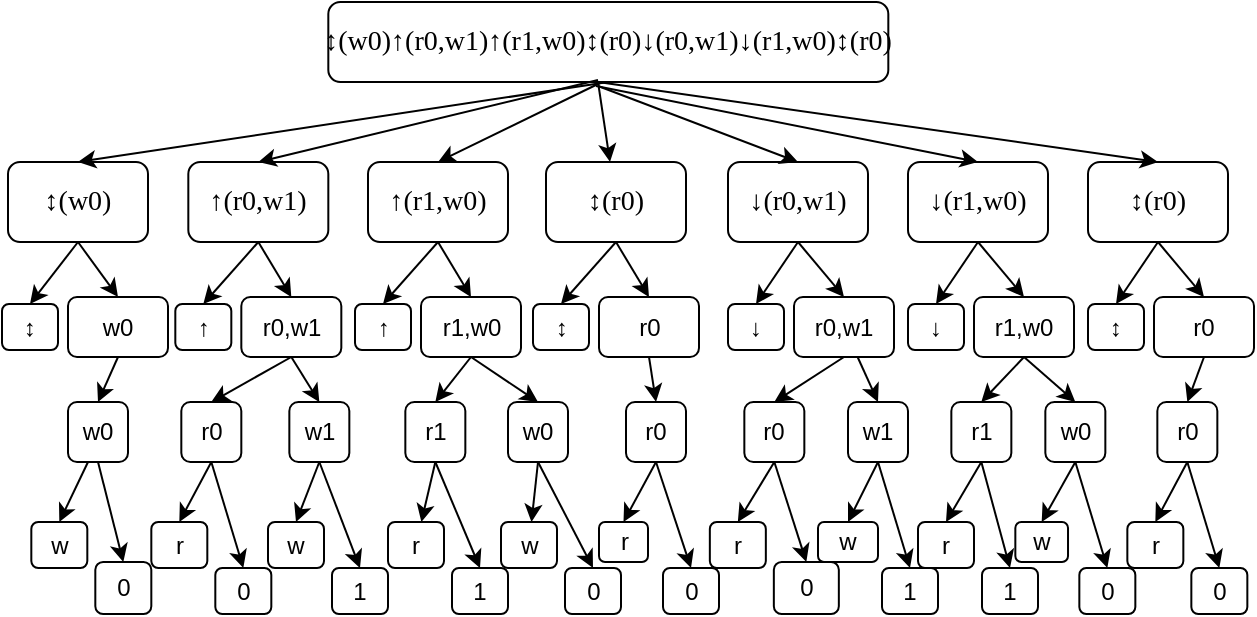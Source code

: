 <mxfile version="20.8.20" type="github">
  <diagram id="oGFlpdTqN46abrTQSJ-Q" name="第 1 页">
    <mxGraphModel dx="1434" dy="796" grid="1" gridSize="10" guides="1" tooltips="1" connect="1" arrows="1" fold="1" page="0" pageScale="1" pageWidth="827" pageHeight="1169" math="0" shadow="0">
      <root>
        <mxCell id="0" />
        <mxCell id="1" parent="0" />
        <mxCell id="kUgraecNUWA_pfVt_VVu-1" value="&lt;p class=&quot;MsoNormal&quot;&gt;&lt;span style=&quot;mso-spacerun:&#39;yes&#39;;font-family:&#39;Times New Roman&#39;;font-size:10.5pt;&lt;br/&gt;mso-font-kerning:1.0pt;&quot;&gt;↕(w0)↑(r0,w1)↑(r1,w0)↕(r0)↓(r0,w1)↓(r1,w0)↕(r0)&lt;/span&gt;&lt;/p&gt;" style="rounded=1;whiteSpace=wrap;html=1;" parent="1" vertex="1">
          <mxGeometry x="270.16" y="160" width="280" height="40" as="geometry" />
        </mxCell>
        <mxCell id="kUgraecNUWA_pfVt_VVu-3" value="&lt;p class=&quot;MsoNormal&quot;&gt;&lt;span style=&quot;mso-spacerun:&#39;yes&#39;;font-family:&#39;Times New Roman&#39;;font-size:10.5pt;&lt;br/&gt;mso-font-kerning:1.0pt;&quot;&gt;↕(w0)&lt;/span&gt;&lt;/p&gt;" style="rounded=1;whiteSpace=wrap;html=1;" parent="1" vertex="1">
          <mxGeometry x="110" y="240" width="70" height="40" as="geometry" />
        </mxCell>
        <mxCell id="kUgraecNUWA_pfVt_VVu-4" value="&lt;p class=&quot;MsoNormal&quot;&gt;&lt;span style=&quot;mso-spacerun:&#39;yes&#39;;font-family:&#39;Times New Roman&#39;;font-size:10.5pt;&#xa;mso-font-kerning:1.0pt;&quot;&gt;&lt;font face=&quot;Times New Roman&quot;&gt;↑(r0,w1)&lt;/font&gt;&lt;/span&gt;&lt;/p&gt;" style="rounded=1;whiteSpace=wrap;html=1;" parent="1" vertex="1">
          <mxGeometry x="200.16" y="240" width="70" height="40" as="geometry" />
        </mxCell>
        <mxCell id="kUgraecNUWA_pfVt_VVu-5" value="&lt;p class=&quot;MsoNormal&quot;&gt;&lt;span style=&quot;mso-spacerun:&#39;yes&#39;;font-family:&#39;Times New Roman&#39;;font-size:10.5pt;&lt;br/&gt;mso-font-kerning:1.0pt;&quot;&gt;↑(r1,w0)&lt;/span&gt;&lt;/p&gt;" style="rounded=1;whiteSpace=wrap;html=1;" parent="1" vertex="1">
          <mxGeometry x="290" y="240" width="70" height="40" as="geometry" />
        </mxCell>
        <mxCell id="kUgraecNUWA_pfVt_VVu-6" value="&lt;p class=&quot;MsoNormal&quot;&gt;&lt;span style=&quot;mso-spacerun:&#39;yes&#39;;font-family:&#39;Times New Roman&#39;;font-size:10.5pt;&lt;br/&gt;mso-font-kerning:1.0pt;&quot;&gt;↕(r0)&lt;/span&gt;&lt;/p&gt;" style="rounded=1;whiteSpace=wrap;html=1;" parent="1" vertex="1">
          <mxGeometry x="379" y="240" width="70" height="40" as="geometry" />
        </mxCell>
        <mxCell id="kUgraecNUWA_pfVt_VVu-7" value="&lt;p class=&quot;MsoNormal&quot;&gt;&lt;span style=&quot;mso-spacerun:&#39;yes&#39;;font-family:&#39;Times New Roman&#39;;font-size:10.5pt;&lt;br/&gt;mso-font-kerning:1.0pt;&quot;&gt;↓(r0,w1)&lt;/span&gt;&lt;/p&gt;" style="rounded=1;whiteSpace=wrap;html=1;" parent="1" vertex="1">
          <mxGeometry x="470" y="240" width="70" height="40" as="geometry" />
        </mxCell>
        <mxCell id="kUgraecNUWA_pfVt_VVu-8" value="&lt;p class=&quot;MsoNormal&quot;&gt;&lt;span style=&quot;mso-spacerun:&#39;yes&#39;;font-family:&#39;Times New Roman&#39;;font-size:10.5pt;&lt;br/&gt;mso-font-kerning:1.0pt;&quot;&gt;↓(r1,w0)&lt;/span&gt;&lt;/p&gt;" style="rounded=1;whiteSpace=wrap;html=1;" parent="1" vertex="1">
          <mxGeometry x="560" y="240" width="70" height="40" as="geometry" />
        </mxCell>
        <mxCell id="kUgraecNUWA_pfVt_VVu-9" value="&lt;p class=&quot;MsoNormal&quot;&gt;&lt;span style=&quot;mso-spacerun:&#39;yes&#39;;font-family:&#39;Times New Roman&#39;;font-size:10.5pt;&lt;br/&gt;mso-font-kerning:1.0pt;&quot;&gt;↕(r0)&lt;/span&gt;&lt;/p&gt;" style="rounded=1;whiteSpace=wrap;html=1;" parent="1" vertex="1">
          <mxGeometry x="650" y="240" width="70" height="40" as="geometry" />
        </mxCell>
        <mxCell id="pRD_6JttEL12qKxeUE_r-2" value="" style="endArrow=classic;html=1;rounded=0;exitX=0.5;exitY=1;exitDx=0;exitDy=0;entryX=0.5;entryY=0;entryDx=0;entryDy=0;" edge="1" parent="1" source="kUgraecNUWA_pfVt_VVu-1" target="kUgraecNUWA_pfVt_VVu-3">
          <mxGeometry width="50" height="50" relative="1" as="geometry">
            <mxPoint x="-9" y="453" as="sourcePoint" />
            <mxPoint x="41" y="403" as="targetPoint" />
          </mxGeometry>
        </mxCell>
        <mxCell id="pRD_6JttEL12qKxeUE_r-3" value="" style="endArrow=classic;html=1;rounded=0;entryX=0.5;entryY=0;entryDx=0;entryDy=0;" edge="1" parent="1" target="kUgraecNUWA_pfVt_VVu-4">
          <mxGeometry width="50" height="50" relative="1" as="geometry">
            <mxPoint x="405" y="199" as="sourcePoint" />
            <mxPoint x="123" y="427" as="targetPoint" />
          </mxGeometry>
        </mxCell>
        <mxCell id="pRD_6JttEL12qKxeUE_r-4" value="" style="endArrow=classic;html=1;rounded=0;entryX=0.5;entryY=0;entryDx=0;entryDy=0;" edge="1" parent="1" target="kUgraecNUWA_pfVt_VVu-5">
          <mxGeometry width="50" height="50" relative="1" as="geometry">
            <mxPoint x="407" y="200" as="sourcePoint" />
            <mxPoint x="358" y="425" as="targetPoint" />
          </mxGeometry>
        </mxCell>
        <mxCell id="pRD_6JttEL12qKxeUE_r-5" value="" style="endArrow=classic;html=1;rounded=0;" edge="1" parent="1" target="kUgraecNUWA_pfVt_VVu-6">
          <mxGeometry width="50" height="50" relative="1" as="geometry">
            <mxPoint x="405" y="200" as="sourcePoint" />
            <mxPoint x="92" y="451" as="targetPoint" />
          </mxGeometry>
        </mxCell>
        <mxCell id="pRD_6JttEL12qKxeUE_r-6" value="" style="endArrow=classic;html=1;rounded=0;entryX=0.5;entryY=0;entryDx=0;entryDy=0;" edge="1" parent="1" target="kUgraecNUWA_pfVt_VVu-7">
          <mxGeometry width="50" height="50" relative="1" as="geometry">
            <mxPoint x="405" y="202" as="sourcePoint" />
            <mxPoint x="238" y="421" as="targetPoint" />
          </mxGeometry>
        </mxCell>
        <mxCell id="pRD_6JttEL12qKxeUE_r-7" value="" style="endArrow=classic;html=1;rounded=0;entryX=0.5;entryY=0;entryDx=0;entryDy=0;" edge="1" parent="1" target="kUgraecNUWA_pfVt_VVu-8">
          <mxGeometry width="50" height="50" relative="1" as="geometry">
            <mxPoint x="404" y="202" as="sourcePoint" />
            <mxPoint x="267" y="438" as="targetPoint" />
          </mxGeometry>
        </mxCell>
        <mxCell id="pRD_6JttEL12qKxeUE_r-8" value="" style="endArrow=classic;html=1;rounded=0;entryX=0.5;entryY=0;entryDx=0;entryDy=0;" edge="1" parent="1" target="kUgraecNUWA_pfVt_VVu-9">
          <mxGeometry width="50" height="50" relative="1" as="geometry">
            <mxPoint x="405" y="200" as="sourcePoint" />
            <mxPoint x="146" y="477" as="targetPoint" />
          </mxGeometry>
        </mxCell>
        <mxCell id="pRD_6JttEL12qKxeUE_r-10" value="↕" style="rounded=1;whiteSpace=wrap;html=1;" vertex="1" parent="1">
          <mxGeometry x="107" y="311" width="28" height="23" as="geometry" />
        </mxCell>
        <mxCell id="pRD_6JttEL12qKxeUE_r-11" value="w0" style="rounded=1;whiteSpace=wrap;html=1;" vertex="1" parent="1">
          <mxGeometry x="140" y="307.5" width="50" height="30" as="geometry" />
        </mxCell>
        <mxCell id="pRD_6JttEL12qKxeUE_r-12" value="↑" style="rounded=1;whiteSpace=wrap;html=1;" vertex="1" parent="1">
          <mxGeometry x="193.66" y="311" width="28" height="23" as="geometry" />
        </mxCell>
        <mxCell id="pRD_6JttEL12qKxeUE_r-13" value="r0,w1" style="rounded=1;whiteSpace=wrap;html=1;" vertex="1" parent="1">
          <mxGeometry x="226.66" y="307.5" width="50" height="30" as="geometry" />
        </mxCell>
        <mxCell id="pRD_6JttEL12qKxeUE_r-14" value="↑" style="rounded=1;whiteSpace=wrap;html=1;" vertex="1" parent="1">
          <mxGeometry x="283.5" y="311" width="28" height="23" as="geometry" />
        </mxCell>
        <mxCell id="pRD_6JttEL12qKxeUE_r-15" value="r1,w0" style="rounded=1;whiteSpace=wrap;html=1;" vertex="1" parent="1">
          <mxGeometry x="316.5" y="307.5" width="50" height="30" as="geometry" />
        </mxCell>
        <mxCell id="pRD_6JttEL12qKxeUE_r-16" value="↕" style="rounded=1;whiteSpace=wrap;html=1;" vertex="1" parent="1">
          <mxGeometry x="372.5" y="311" width="28" height="23" as="geometry" />
        </mxCell>
        <mxCell id="pRD_6JttEL12qKxeUE_r-17" value="r0" style="rounded=1;whiteSpace=wrap;html=1;" vertex="1" parent="1">
          <mxGeometry x="405.5" y="307.5" width="50" height="30" as="geometry" />
        </mxCell>
        <mxCell id="pRD_6JttEL12qKxeUE_r-18" value="↓" style="rounded=1;whiteSpace=wrap;html=1;" vertex="1" parent="1">
          <mxGeometry x="470" y="311" width="28" height="23" as="geometry" />
        </mxCell>
        <mxCell id="pRD_6JttEL12qKxeUE_r-19" value="r0,w1" style="rounded=1;whiteSpace=wrap;html=1;" vertex="1" parent="1">
          <mxGeometry x="503" y="307.5" width="50" height="30" as="geometry" />
        </mxCell>
        <mxCell id="pRD_6JttEL12qKxeUE_r-20" value="↓" style="rounded=1;whiteSpace=wrap;html=1;" vertex="1" parent="1">
          <mxGeometry x="560" y="311" width="28" height="23" as="geometry" />
        </mxCell>
        <mxCell id="pRD_6JttEL12qKxeUE_r-21" value="r1,w0" style="rounded=1;whiteSpace=wrap;html=1;" vertex="1" parent="1">
          <mxGeometry x="593" y="307.5" width="50" height="30" as="geometry" />
        </mxCell>
        <mxCell id="pRD_6JttEL12qKxeUE_r-22" value="↕" style="rounded=1;whiteSpace=wrap;html=1;" vertex="1" parent="1">
          <mxGeometry x="650" y="311" width="28" height="23" as="geometry" />
        </mxCell>
        <mxCell id="pRD_6JttEL12qKxeUE_r-23" value="r0" style="rounded=1;whiteSpace=wrap;html=1;" vertex="1" parent="1">
          <mxGeometry x="683" y="307.5" width="50" height="30" as="geometry" />
        </mxCell>
        <mxCell id="pRD_6JttEL12qKxeUE_r-24" value="w" style="rounded=1;whiteSpace=wrap;html=1;" vertex="1" parent="1">
          <mxGeometry x="121.66" y="420" width="28" height="23" as="geometry" />
        </mxCell>
        <mxCell id="pRD_6JttEL12qKxeUE_r-25" value="0" style="rounded=1;whiteSpace=wrap;html=1;" vertex="1" parent="1">
          <mxGeometry x="153.66" y="440" width="28" height="26" as="geometry" />
        </mxCell>
        <mxCell id="pRD_6JttEL12qKxeUE_r-26" value="r" style="rounded=1;whiteSpace=wrap;html=1;" vertex="1" parent="1">
          <mxGeometry x="181.66" y="420" width="28" height="23" as="geometry" />
        </mxCell>
        <mxCell id="pRD_6JttEL12qKxeUE_r-27" value="0" style="rounded=1;whiteSpace=wrap;html=1;" vertex="1" parent="1">
          <mxGeometry x="213.66" y="443" width="28" height="23" as="geometry" />
        </mxCell>
        <mxCell id="pRD_6JttEL12qKxeUE_r-28" value="r" style="rounded=1;whiteSpace=wrap;html=1;" vertex="1" parent="1">
          <mxGeometry x="300" y="420" width="28" height="23" as="geometry" />
        </mxCell>
        <mxCell id="pRD_6JttEL12qKxeUE_r-29" value="1" style="rounded=1;whiteSpace=wrap;html=1;" vertex="1" parent="1">
          <mxGeometry x="332" y="443" width="28" height="23" as="geometry" />
        </mxCell>
        <mxCell id="pRD_6JttEL12qKxeUE_r-30" value="r" style="rounded=1;whiteSpace=wrap;html=1;" vertex="1" parent="1">
          <mxGeometry x="405.5" y="420" width="24.5" height="20" as="geometry" />
        </mxCell>
        <mxCell id="pRD_6JttEL12qKxeUE_r-31" value="0" style="rounded=1;whiteSpace=wrap;html=1;" vertex="1" parent="1">
          <mxGeometry x="437.5" y="443" width="28" height="23" as="geometry" />
        </mxCell>
        <mxCell id="pRD_6JttEL12qKxeUE_r-32" value="r" style="rounded=1;whiteSpace=wrap;html=1;" vertex="1" parent="1">
          <mxGeometry x="460.92" y="420" width="28" height="23" as="geometry" />
        </mxCell>
        <mxCell id="pRD_6JttEL12qKxeUE_r-33" value="0" style="rounded=1;whiteSpace=wrap;html=1;" vertex="1" parent="1">
          <mxGeometry x="492.92" y="440" width="32.5" height="26" as="geometry" />
        </mxCell>
        <mxCell id="pRD_6JttEL12qKxeUE_r-34" value="w" style="rounded=1;whiteSpace=wrap;html=1;" vertex="1" parent="1">
          <mxGeometry x="515" y="420" width="30" height="20" as="geometry" />
        </mxCell>
        <mxCell id="pRD_6JttEL12qKxeUE_r-35" value="1" style="rounded=1;whiteSpace=wrap;html=1;" vertex="1" parent="1">
          <mxGeometry x="547" y="443" width="28" height="23" as="geometry" />
        </mxCell>
        <mxCell id="pRD_6JttEL12qKxeUE_r-37" value="w" style="rounded=1;whiteSpace=wrap;html=1;" vertex="1" parent="1">
          <mxGeometry x="240.0" y="420" width="28" height="23" as="geometry" />
        </mxCell>
        <mxCell id="pRD_6JttEL12qKxeUE_r-38" value="1" style="rounded=1;whiteSpace=wrap;html=1;" vertex="1" parent="1">
          <mxGeometry x="272" y="443" width="28" height="23" as="geometry" />
        </mxCell>
        <mxCell id="pRD_6JttEL12qKxeUE_r-39" value="w" style="rounded=1;whiteSpace=wrap;html=1;" vertex="1" parent="1">
          <mxGeometry x="356.5" y="420" width="28" height="23" as="geometry" />
        </mxCell>
        <mxCell id="pRD_6JttEL12qKxeUE_r-40" value="0" style="rounded=1;whiteSpace=wrap;html=1;" vertex="1" parent="1">
          <mxGeometry x="388.5" y="443" width="28" height="23" as="geometry" />
        </mxCell>
        <mxCell id="pRD_6JttEL12qKxeUE_r-41" value="r" style="rounded=1;whiteSpace=wrap;html=1;" vertex="1" parent="1">
          <mxGeometry x="565" y="420" width="28" height="23" as="geometry" />
        </mxCell>
        <mxCell id="pRD_6JttEL12qKxeUE_r-42" value="1" style="rounded=1;whiteSpace=wrap;html=1;" vertex="1" parent="1">
          <mxGeometry x="597" y="443" width="28" height="23" as="geometry" />
        </mxCell>
        <mxCell id="pRD_6JttEL12qKxeUE_r-43" value="w" style="rounded=1;whiteSpace=wrap;html=1;" vertex="1" parent="1">
          <mxGeometry x="613.67" y="420" width="26.34" height="20" as="geometry" />
        </mxCell>
        <mxCell id="pRD_6JttEL12qKxeUE_r-44" value="0" style="rounded=1;whiteSpace=wrap;html=1;" vertex="1" parent="1">
          <mxGeometry x="645.67" y="443" width="28" height="23" as="geometry" />
        </mxCell>
        <mxCell id="pRD_6JttEL12qKxeUE_r-45" value="r" style="rounded=1;whiteSpace=wrap;html=1;" vertex="1" parent="1">
          <mxGeometry x="669.67" y="420" width="28" height="23" as="geometry" />
        </mxCell>
        <mxCell id="pRD_6JttEL12qKxeUE_r-46" value="0" style="rounded=1;whiteSpace=wrap;html=1;" vertex="1" parent="1">
          <mxGeometry x="701.67" y="443" width="28" height="23" as="geometry" />
        </mxCell>
        <mxCell id="pRD_6JttEL12qKxeUE_r-51" value="w0" style="rounded=1;whiteSpace=wrap;html=1;" vertex="1" parent="1">
          <mxGeometry x="140" y="360" width="30" height="30" as="geometry" />
        </mxCell>
        <mxCell id="pRD_6JttEL12qKxeUE_r-52" value="r0" style="rounded=1;whiteSpace=wrap;html=1;" vertex="1" parent="1">
          <mxGeometry x="196.66" y="360" width="30" height="30" as="geometry" />
        </mxCell>
        <mxCell id="pRD_6JttEL12qKxeUE_r-53" value="w1" style="rounded=1;whiteSpace=wrap;html=1;" vertex="1" parent="1">
          <mxGeometry x="250.67" y="360" width="30" height="30" as="geometry" />
        </mxCell>
        <mxCell id="pRD_6JttEL12qKxeUE_r-54" value="r1" style="rounded=1;whiteSpace=wrap;html=1;" vertex="1" parent="1">
          <mxGeometry x="308.67" y="360" width="30" height="30" as="geometry" />
        </mxCell>
        <mxCell id="pRD_6JttEL12qKxeUE_r-55" value="w0" style="rounded=1;whiteSpace=wrap;html=1;" vertex="1" parent="1">
          <mxGeometry x="360" y="360" width="30" height="30" as="geometry" />
        </mxCell>
        <mxCell id="pRD_6JttEL12qKxeUE_r-56" value="r0" style="rounded=1;whiteSpace=wrap;html=1;" vertex="1" parent="1">
          <mxGeometry x="419" y="360" width="30" height="30" as="geometry" />
        </mxCell>
        <mxCell id="pRD_6JttEL12qKxeUE_r-57" value="r0" style="rounded=1;whiteSpace=wrap;html=1;" vertex="1" parent="1">
          <mxGeometry x="478.17" y="360" width="30" height="30" as="geometry" />
        </mxCell>
        <mxCell id="pRD_6JttEL12qKxeUE_r-58" value="w1" style="rounded=1;whiteSpace=wrap;html=1;" vertex="1" parent="1">
          <mxGeometry x="530" y="360" width="30" height="30" as="geometry" />
        </mxCell>
        <mxCell id="pRD_6JttEL12qKxeUE_r-59" value="r1" style="rounded=1;whiteSpace=wrap;html=1;" vertex="1" parent="1">
          <mxGeometry x="581.67" y="360" width="30" height="30" as="geometry" />
        </mxCell>
        <mxCell id="pRD_6JttEL12qKxeUE_r-60" value="w0" style="rounded=1;whiteSpace=wrap;html=1;" vertex="1" parent="1">
          <mxGeometry x="628.67" y="360" width="30" height="30" as="geometry" />
        </mxCell>
        <mxCell id="pRD_6JttEL12qKxeUE_r-61" value="r0" style="rounded=1;whiteSpace=wrap;html=1;" vertex="1" parent="1">
          <mxGeometry x="684.67" y="360" width="30" height="30" as="geometry" />
        </mxCell>
        <mxCell id="pRD_6JttEL12qKxeUE_r-63" value="" style="endArrow=classic;html=1;rounded=0;exitX=0.5;exitY=1;exitDx=0;exitDy=0;entryX=0.5;entryY=0;entryDx=0;entryDy=0;" edge="1" parent="1" source="pRD_6JttEL12qKxeUE_r-11" target="pRD_6JttEL12qKxeUE_r-51">
          <mxGeometry width="50" height="50" relative="1" as="geometry">
            <mxPoint x="-70" y="590" as="sourcePoint" />
            <mxPoint x="-20" y="540" as="targetPoint" />
          </mxGeometry>
        </mxCell>
        <mxCell id="pRD_6JttEL12qKxeUE_r-64" value="" style="endArrow=classic;html=1;rounded=0;exitX=0.5;exitY=1;exitDx=0;exitDy=0;entryX=0.5;entryY=0;entryDx=0;entryDy=0;" edge="1" parent="1" source="pRD_6JttEL12qKxeUE_r-13" target="pRD_6JttEL12qKxeUE_r-52">
          <mxGeometry width="50" height="50" relative="1" as="geometry">
            <mxPoint x="-30" y="620" as="sourcePoint" />
            <mxPoint x="20" y="570" as="targetPoint" />
          </mxGeometry>
        </mxCell>
        <mxCell id="pRD_6JttEL12qKxeUE_r-65" value="" style="endArrow=classic;html=1;rounded=0;exitX=0.5;exitY=1;exitDx=0;exitDy=0;entryX=0.5;entryY=0;entryDx=0;entryDy=0;" edge="1" parent="1" source="pRD_6JttEL12qKxeUE_r-13" target="pRD_6JttEL12qKxeUE_r-53">
          <mxGeometry width="50" height="50" relative="1" as="geometry">
            <mxPoint x="-130" y="590" as="sourcePoint" />
            <mxPoint x="-80" y="540" as="targetPoint" />
          </mxGeometry>
        </mxCell>
        <mxCell id="pRD_6JttEL12qKxeUE_r-66" value="" style="endArrow=classic;html=1;rounded=0;exitX=0.5;exitY=1;exitDx=0;exitDy=0;entryX=0.5;entryY=0;entryDx=0;entryDy=0;" edge="1" parent="1" source="pRD_6JttEL12qKxeUE_r-15" target="pRD_6JttEL12qKxeUE_r-54">
          <mxGeometry width="50" height="50" relative="1" as="geometry">
            <mxPoint x="240" y="640" as="sourcePoint" />
            <mxPoint x="290" y="590" as="targetPoint" />
          </mxGeometry>
        </mxCell>
        <mxCell id="pRD_6JttEL12qKxeUE_r-67" value="" style="endArrow=classic;html=1;rounded=0;exitX=0.5;exitY=1;exitDx=0;exitDy=0;entryX=0.5;entryY=0;entryDx=0;entryDy=0;" edge="1" parent="1" source="pRD_6JttEL12qKxeUE_r-15" target="pRD_6JttEL12qKxeUE_r-55">
          <mxGeometry width="50" height="50" relative="1" as="geometry">
            <mxPoint x="260" y="660" as="sourcePoint" />
            <mxPoint x="310" y="610" as="targetPoint" />
          </mxGeometry>
        </mxCell>
        <mxCell id="pRD_6JttEL12qKxeUE_r-68" value="" style="endArrow=classic;html=1;rounded=0;exitX=0.5;exitY=1;exitDx=0;exitDy=0;entryX=0.5;entryY=0;entryDx=0;entryDy=0;" edge="1" parent="1" source="pRD_6JttEL12qKxeUE_r-17" target="pRD_6JttEL12qKxeUE_r-56">
          <mxGeometry width="50" height="50" relative="1" as="geometry">
            <mxPoint x="310" y="650" as="sourcePoint" />
            <mxPoint x="360" y="600" as="targetPoint" />
          </mxGeometry>
        </mxCell>
        <mxCell id="pRD_6JttEL12qKxeUE_r-69" value="" style="endArrow=classic;html=1;rounded=0;exitX=0.5;exitY=1;exitDx=0;exitDy=0;entryX=0.5;entryY=0;entryDx=0;entryDy=0;" edge="1" parent="1" source="pRD_6JttEL12qKxeUE_r-19" target="pRD_6JttEL12qKxeUE_r-57">
          <mxGeometry width="50" height="50" relative="1" as="geometry">
            <mxPoint x="440" y="660" as="sourcePoint" />
            <mxPoint x="490" y="610" as="targetPoint" />
          </mxGeometry>
        </mxCell>
        <mxCell id="pRD_6JttEL12qKxeUE_r-70" value="" style="endArrow=classic;html=1;rounded=0;entryX=0.5;entryY=0;entryDx=0;entryDy=0;" edge="1" parent="1" source="pRD_6JttEL12qKxeUE_r-19" target="pRD_6JttEL12qKxeUE_r-58">
          <mxGeometry width="50" height="50" relative="1" as="geometry">
            <mxPoint x="390" y="660" as="sourcePoint" />
            <mxPoint x="440" y="610" as="targetPoint" />
          </mxGeometry>
        </mxCell>
        <mxCell id="pRD_6JttEL12qKxeUE_r-71" value="" style="endArrow=classic;html=1;rounded=0;exitX=0.5;exitY=1;exitDx=0;exitDy=0;entryX=0.5;entryY=0;entryDx=0;entryDy=0;" edge="1" parent="1" source="pRD_6JttEL12qKxeUE_r-21" target="pRD_6JttEL12qKxeUE_r-59">
          <mxGeometry width="50" height="50" relative="1" as="geometry">
            <mxPoint x="500" y="660" as="sourcePoint" />
            <mxPoint x="550" y="610" as="targetPoint" />
          </mxGeometry>
        </mxCell>
        <mxCell id="pRD_6JttEL12qKxeUE_r-72" value="" style="endArrow=classic;html=1;rounded=0;exitX=0.5;exitY=1;exitDx=0;exitDy=0;entryX=0.5;entryY=0;entryDx=0;entryDy=0;" edge="1" parent="1" source="pRD_6JttEL12qKxeUE_r-21" target="pRD_6JttEL12qKxeUE_r-60">
          <mxGeometry width="50" height="50" relative="1" as="geometry">
            <mxPoint x="400" y="610" as="sourcePoint" />
            <mxPoint x="450" y="560" as="targetPoint" />
          </mxGeometry>
        </mxCell>
        <mxCell id="pRD_6JttEL12qKxeUE_r-73" value="" style="endArrow=classic;html=1;rounded=0;exitX=0.5;exitY=1;exitDx=0;exitDy=0;entryX=0.5;entryY=0;entryDx=0;entryDy=0;" edge="1" parent="1" source="pRD_6JttEL12qKxeUE_r-23" target="pRD_6JttEL12qKxeUE_r-61">
          <mxGeometry width="50" height="50" relative="1" as="geometry">
            <mxPoint x="650" y="590" as="sourcePoint" />
            <mxPoint x="700" y="540" as="targetPoint" />
          </mxGeometry>
        </mxCell>
        <mxCell id="pRD_6JttEL12qKxeUE_r-74" value="" style="endArrow=classic;html=1;rounded=0;exitX=0.5;exitY=1;exitDx=0;exitDy=0;entryX=0.5;entryY=0;entryDx=0;entryDy=0;" edge="1" parent="1" source="kUgraecNUWA_pfVt_VVu-3" target="pRD_6JttEL12qKxeUE_r-10">
          <mxGeometry width="50" height="50" relative="1" as="geometry">
            <mxPoint x="-140" y="590" as="sourcePoint" />
            <mxPoint x="-90" y="540" as="targetPoint" />
          </mxGeometry>
        </mxCell>
        <mxCell id="pRD_6JttEL12qKxeUE_r-75" value="" style="endArrow=classic;html=1;rounded=0;exitX=0.5;exitY=1;exitDx=0;exitDy=0;entryX=0.5;entryY=0;entryDx=0;entryDy=0;" edge="1" parent="1" source="kUgraecNUWA_pfVt_VVu-3" target="pRD_6JttEL12qKxeUE_r-11">
          <mxGeometry width="50" height="50" relative="1" as="geometry">
            <mxPoint x="-170" y="560" as="sourcePoint" />
            <mxPoint x="-120" y="510" as="targetPoint" />
          </mxGeometry>
        </mxCell>
        <mxCell id="pRD_6JttEL12qKxeUE_r-76" value="" style="endArrow=classic;html=1;rounded=0;exitX=0.5;exitY=1;exitDx=0;exitDy=0;entryX=0.5;entryY=0;entryDx=0;entryDy=0;" edge="1" parent="1" source="kUgraecNUWA_pfVt_VVu-4" target="pRD_6JttEL12qKxeUE_r-12">
          <mxGeometry width="50" height="50" relative="1" as="geometry">
            <mxPoint x="-170" y="560" as="sourcePoint" />
            <mxPoint x="210" y="310" as="targetPoint" />
          </mxGeometry>
        </mxCell>
        <mxCell id="pRD_6JttEL12qKxeUE_r-77" value="" style="endArrow=classic;html=1;rounded=0;exitX=0.5;exitY=1;exitDx=0;exitDy=0;entryX=0.5;entryY=0;entryDx=0;entryDy=0;" edge="1" parent="1" source="kUgraecNUWA_pfVt_VVu-5" target="pRD_6JttEL12qKxeUE_r-14">
          <mxGeometry width="50" height="50" relative="1" as="geometry">
            <mxPoint x="-160" y="570" as="sourcePoint" />
            <mxPoint x="-110" y="520" as="targetPoint" />
          </mxGeometry>
        </mxCell>
        <mxCell id="pRD_6JttEL12qKxeUE_r-78" value="" style="endArrow=classic;html=1;rounded=0;exitX=0.5;exitY=1;exitDx=0;exitDy=0;entryX=0.5;entryY=0;entryDx=0;entryDy=0;" edge="1" parent="1" source="kUgraecNUWA_pfVt_VVu-4" target="pRD_6JttEL12qKxeUE_r-13">
          <mxGeometry width="50" height="50" relative="1" as="geometry">
            <mxPoint x="-150" y="580" as="sourcePoint" />
            <mxPoint x="-100" y="530" as="targetPoint" />
          </mxGeometry>
        </mxCell>
        <mxCell id="pRD_6JttEL12qKxeUE_r-79" value="" style="endArrow=classic;html=1;rounded=0;exitX=0.5;exitY=1;exitDx=0;exitDy=0;entryX=0.5;entryY=0;entryDx=0;entryDy=0;" edge="1" parent="1" source="kUgraecNUWA_pfVt_VVu-5" target="pRD_6JttEL12qKxeUE_r-15">
          <mxGeometry width="50" height="50" relative="1" as="geometry">
            <mxPoint x="-140" y="590" as="sourcePoint" />
            <mxPoint x="-90" y="540" as="targetPoint" />
          </mxGeometry>
        </mxCell>
        <mxCell id="pRD_6JttEL12qKxeUE_r-80" value="" style="endArrow=classic;html=1;rounded=0;exitX=0.5;exitY=1;exitDx=0;exitDy=0;entryX=0.5;entryY=0;entryDx=0;entryDy=0;" edge="1" parent="1" source="kUgraecNUWA_pfVt_VVu-6" target="pRD_6JttEL12qKxeUE_r-16">
          <mxGeometry width="50" height="50" relative="1" as="geometry">
            <mxPoint x="-130" y="600" as="sourcePoint" />
            <mxPoint x="-80" y="550" as="targetPoint" />
          </mxGeometry>
        </mxCell>
        <mxCell id="pRD_6JttEL12qKxeUE_r-81" value="" style="endArrow=classic;html=1;rounded=0;exitX=0.5;exitY=1;exitDx=0;exitDy=0;entryX=0.5;entryY=0;entryDx=0;entryDy=0;" edge="1" parent="1" source="kUgraecNUWA_pfVt_VVu-6" target="pRD_6JttEL12qKxeUE_r-17">
          <mxGeometry width="50" height="50" relative="1" as="geometry">
            <mxPoint x="-120" y="610" as="sourcePoint" />
            <mxPoint x="-70" y="560" as="targetPoint" />
          </mxGeometry>
        </mxCell>
        <mxCell id="pRD_6JttEL12qKxeUE_r-82" value="" style="endArrow=classic;html=1;rounded=0;exitX=0.5;exitY=1;exitDx=0;exitDy=0;entryX=0.5;entryY=0;entryDx=0;entryDy=0;" edge="1" parent="1" source="kUgraecNUWA_pfVt_VVu-7" target="pRD_6JttEL12qKxeUE_r-18">
          <mxGeometry width="50" height="50" relative="1" as="geometry">
            <mxPoint x="-110" y="620" as="sourcePoint" />
            <mxPoint x="-60" y="570" as="targetPoint" />
          </mxGeometry>
        </mxCell>
        <mxCell id="pRD_6JttEL12qKxeUE_r-83" value="" style="endArrow=classic;html=1;rounded=0;exitX=0.5;exitY=1;exitDx=0;exitDy=0;entryX=0.5;entryY=0;entryDx=0;entryDy=0;" edge="1" parent="1" source="kUgraecNUWA_pfVt_VVu-7" target="pRD_6JttEL12qKxeUE_r-19">
          <mxGeometry width="50" height="50" relative="1" as="geometry">
            <mxPoint x="-100" y="630" as="sourcePoint" />
            <mxPoint x="-50" y="580" as="targetPoint" />
          </mxGeometry>
        </mxCell>
        <mxCell id="pRD_6JttEL12qKxeUE_r-84" value="" style="endArrow=classic;html=1;rounded=0;exitX=0.5;exitY=1;exitDx=0;exitDy=0;entryX=0.5;entryY=0;entryDx=0;entryDy=0;" edge="1" parent="1" source="kUgraecNUWA_pfVt_VVu-8" target="pRD_6JttEL12qKxeUE_r-20">
          <mxGeometry width="50" height="50" relative="1" as="geometry">
            <mxPoint x="-90" y="640" as="sourcePoint" />
            <mxPoint x="-40" y="590" as="targetPoint" />
          </mxGeometry>
        </mxCell>
        <mxCell id="pRD_6JttEL12qKxeUE_r-85" value="" style="endArrow=classic;html=1;rounded=0;exitX=0.5;exitY=1;exitDx=0;exitDy=0;entryX=0.5;entryY=0;entryDx=0;entryDy=0;" edge="1" parent="1" source="kUgraecNUWA_pfVt_VVu-8" target="pRD_6JttEL12qKxeUE_r-21">
          <mxGeometry width="50" height="50" relative="1" as="geometry">
            <mxPoint x="-80" y="650" as="sourcePoint" />
            <mxPoint x="-30" y="600" as="targetPoint" />
          </mxGeometry>
        </mxCell>
        <mxCell id="pRD_6JttEL12qKxeUE_r-86" value="" style="endArrow=classic;html=1;rounded=0;exitX=0.5;exitY=1;exitDx=0;exitDy=0;entryX=0.5;entryY=0;entryDx=0;entryDy=0;" edge="1" parent="1" source="kUgraecNUWA_pfVt_VVu-9" target="pRD_6JttEL12qKxeUE_r-22">
          <mxGeometry width="50" height="50" relative="1" as="geometry">
            <mxPoint x="-70" y="660" as="sourcePoint" />
            <mxPoint x="-20" y="610" as="targetPoint" />
          </mxGeometry>
        </mxCell>
        <mxCell id="pRD_6JttEL12qKxeUE_r-87" value="" style="endArrow=classic;html=1;rounded=0;exitX=0.5;exitY=1;exitDx=0;exitDy=0;entryX=0.5;entryY=0;entryDx=0;entryDy=0;" edge="1" parent="1" source="kUgraecNUWA_pfVt_VVu-9" target="pRD_6JttEL12qKxeUE_r-23">
          <mxGeometry width="50" height="50" relative="1" as="geometry">
            <mxPoint x="-60" y="670" as="sourcePoint" />
            <mxPoint x="-10" y="620" as="targetPoint" />
          </mxGeometry>
        </mxCell>
        <mxCell id="pRD_6JttEL12qKxeUE_r-88" value="" style="endArrow=classic;html=1;rounded=0;entryX=0.5;entryY=0;entryDx=0;entryDy=0;" edge="1" parent="1" target="pRD_6JttEL12qKxeUE_r-24">
          <mxGeometry width="50" height="50" relative="1" as="geometry">
            <mxPoint x="150" y="390" as="sourcePoint" />
            <mxPoint x="-140" y="530" as="targetPoint" />
          </mxGeometry>
        </mxCell>
        <mxCell id="pRD_6JttEL12qKxeUE_r-89" value="" style="endArrow=classic;html=1;rounded=0;exitX=0.5;exitY=1;exitDx=0;exitDy=0;entryX=0.5;entryY=0;entryDx=0;entryDy=0;" edge="1" parent="1" source="pRD_6JttEL12qKxeUE_r-51" target="pRD_6JttEL12qKxeUE_r-25">
          <mxGeometry width="50" height="50" relative="1" as="geometry">
            <mxPoint x="-180" y="590" as="sourcePoint" />
            <mxPoint x="-130" y="540" as="targetPoint" />
          </mxGeometry>
        </mxCell>
        <mxCell id="pRD_6JttEL12qKxeUE_r-90" value="" style="endArrow=classic;html=1;rounded=0;exitX=0.5;exitY=1;exitDx=0;exitDy=0;entryX=0.5;entryY=0;entryDx=0;entryDy=0;" edge="1" parent="1" source="pRD_6JttEL12qKxeUE_r-52" target="pRD_6JttEL12qKxeUE_r-26">
          <mxGeometry width="50" height="50" relative="1" as="geometry">
            <mxPoint x="-170" y="600" as="sourcePoint" />
            <mxPoint x="-120" y="550" as="targetPoint" />
          </mxGeometry>
        </mxCell>
        <mxCell id="pRD_6JttEL12qKxeUE_r-91" value="" style="endArrow=classic;html=1;rounded=0;exitX=0.5;exitY=1;exitDx=0;exitDy=0;entryX=0.5;entryY=0;entryDx=0;entryDy=0;" edge="1" parent="1" source="pRD_6JttEL12qKxeUE_r-52" target="pRD_6JttEL12qKxeUE_r-27">
          <mxGeometry width="50" height="50" relative="1" as="geometry">
            <mxPoint x="-160" y="610" as="sourcePoint" />
            <mxPoint x="-110" y="560" as="targetPoint" />
          </mxGeometry>
        </mxCell>
        <mxCell id="pRD_6JttEL12qKxeUE_r-92" value="" style="endArrow=classic;html=1;rounded=0;exitX=0.5;exitY=1;exitDx=0;exitDy=0;entryX=0.5;entryY=0;entryDx=0;entryDy=0;" edge="1" parent="1" source="pRD_6JttEL12qKxeUE_r-53" target="pRD_6JttEL12qKxeUE_r-37">
          <mxGeometry width="50" height="50" relative="1" as="geometry">
            <mxPoint x="-150" y="620" as="sourcePoint" />
            <mxPoint x="-100" y="570" as="targetPoint" />
          </mxGeometry>
        </mxCell>
        <mxCell id="pRD_6JttEL12qKxeUE_r-93" value="" style="endArrow=classic;html=1;rounded=0;exitX=0.5;exitY=1;exitDx=0;exitDy=0;entryX=0.5;entryY=0;entryDx=0;entryDy=0;" edge="1" parent="1" source="pRD_6JttEL12qKxeUE_r-53" target="pRD_6JttEL12qKxeUE_r-38">
          <mxGeometry width="50" height="50" relative="1" as="geometry">
            <mxPoint x="-140" y="630" as="sourcePoint" />
            <mxPoint x="-90" y="580" as="targetPoint" />
          </mxGeometry>
        </mxCell>
        <mxCell id="pRD_6JttEL12qKxeUE_r-94" value="" style="endArrow=classic;html=1;rounded=0;exitX=0.5;exitY=1;exitDx=0;exitDy=0;" edge="1" parent="1" source="pRD_6JttEL12qKxeUE_r-54" target="pRD_6JttEL12qKxeUE_r-28">
          <mxGeometry width="50" height="50" relative="1" as="geometry">
            <mxPoint x="-130" y="640" as="sourcePoint" />
            <mxPoint x="-80" y="590" as="targetPoint" />
          </mxGeometry>
        </mxCell>
        <mxCell id="pRD_6JttEL12qKxeUE_r-95" value="" style="endArrow=classic;html=1;rounded=0;exitX=0.5;exitY=1;exitDx=0;exitDy=0;entryX=0.5;entryY=0;entryDx=0;entryDy=0;" edge="1" parent="1" source="pRD_6JttEL12qKxeUE_r-54" target="pRD_6JttEL12qKxeUE_r-29">
          <mxGeometry width="50" height="50" relative="1" as="geometry">
            <mxPoint x="-120" y="650" as="sourcePoint" />
            <mxPoint x="-70" y="600" as="targetPoint" />
          </mxGeometry>
        </mxCell>
        <mxCell id="pRD_6JttEL12qKxeUE_r-96" value="" style="endArrow=classic;html=1;rounded=0;exitX=0.5;exitY=1;exitDx=0;exitDy=0;" edge="1" parent="1" source="pRD_6JttEL12qKxeUE_r-55" target="pRD_6JttEL12qKxeUE_r-39">
          <mxGeometry width="50" height="50" relative="1" as="geometry">
            <mxPoint x="-110" y="660" as="sourcePoint" />
            <mxPoint x="-60" y="610" as="targetPoint" />
          </mxGeometry>
        </mxCell>
        <mxCell id="pRD_6JttEL12qKxeUE_r-97" value="" style="endArrow=classic;html=1;rounded=0;exitX=0.5;exitY=1;exitDx=0;exitDy=0;entryX=0.5;entryY=0;entryDx=0;entryDy=0;" edge="1" parent="1" source="pRD_6JttEL12qKxeUE_r-55" target="pRD_6JttEL12qKxeUE_r-40">
          <mxGeometry width="50" height="50" relative="1" as="geometry">
            <mxPoint x="-100" y="670" as="sourcePoint" />
            <mxPoint x="-50" y="620" as="targetPoint" />
          </mxGeometry>
        </mxCell>
        <mxCell id="pRD_6JttEL12qKxeUE_r-98" value="" style="endArrow=classic;html=1;rounded=0;exitX=0.5;exitY=1;exitDx=0;exitDy=0;entryX=0.5;entryY=0;entryDx=0;entryDy=0;" edge="1" parent="1" source="pRD_6JttEL12qKxeUE_r-56" target="pRD_6JttEL12qKxeUE_r-30">
          <mxGeometry width="50" height="50" relative="1" as="geometry">
            <mxPoint x="-90" y="680" as="sourcePoint" />
            <mxPoint x="-40" y="630" as="targetPoint" />
          </mxGeometry>
        </mxCell>
        <mxCell id="pRD_6JttEL12qKxeUE_r-99" value="" style="endArrow=classic;html=1;rounded=0;exitX=0.5;exitY=1;exitDx=0;exitDy=0;entryX=0.5;entryY=0;entryDx=0;entryDy=0;" edge="1" parent="1" source="pRD_6JttEL12qKxeUE_r-56" target="pRD_6JttEL12qKxeUE_r-31">
          <mxGeometry width="50" height="50" relative="1" as="geometry">
            <mxPoint x="-80" y="690" as="sourcePoint" />
            <mxPoint x="-30" y="640" as="targetPoint" />
          </mxGeometry>
        </mxCell>
        <mxCell id="pRD_6JttEL12qKxeUE_r-100" value="" style="endArrow=classic;html=1;rounded=0;exitX=0.5;exitY=1;exitDx=0;exitDy=0;entryX=0.5;entryY=0;entryDx=0;entryDy=0;" edge="1" parent="1" source="pRD_6JttEL12qKxeUE_r-57" target="pRD_6JttEL12qKxeUE_r-32">
          <mxGeometry width="50" height="50" relative="1" as="geometry">
            <mxPoint x="-70" y="700" as="sourcePoint" />
            <mxPoint x="-20" y="650" as="targetPoint" />
          </mxGeometry>
        </mxCell>
        <mxCell id="pRD_6JttEL12qKxeUE_r-101" value="" style="endArrow=classic;html=1;rounded=0;exitX=0.5;exitY=1;exitDx=0;exitDy=0;entryX=0.5;entryY=0;entryDx=0;entryDy=0;" edge="1" parent="1" source="pRD_6JttEL12qKxeUE_r-57" target="pRD_6JttEL12qKxeUE_r-33">
          <mxGeometry width="50" height="50" relative="1" as="geometry">
            <mxPoint x="-60" y="710" as="sourcePoint" />
            <mxPoint x="-10" y="660" as="targetPoint" />
          </mxGeometry>
        </mxCell>
        <mxCell id="pRD_6JttEL12qKxeUE_r-102" value="" style="endArrow=classic;html=1;rounded=0;exitX=0.5;exitY=1;exitDx=0;exitDy=0;entryX=0.5;entryY=0;entryDx=0;entryDy=0;" edge="1" parent="1" source="pRD_6JttEL12qKxeUE_r-58" target="pRD_6JttEL12qKxeUE_r-34">
          <mxGeometry width="50" height="50" relative="1" as="geometry">
            <mxPoint x="-50" y="720" as="sourcePoint" />
            <mxPoint y="670" as="targetPoint" />
          </mxGeometry>
        </mxCell>
        <mxCell id="pRD_6JttEL12qKxeUE_r-103" value="" style="endArrow=classic;html=1;rounded=0;exitX=0.5;exitY=1;exitDx=0;exitDy=0;entryX=0.5;entryY=0;entryDx=0;entryDy=0;" edge="1" parent="1" source="pRD_6JttEL12qKxeUE_r-58" target="pRD_6JttEL12qKxeUE_r-35">
          <mxGeometry width="50" height="50" relative="1" as="geometry">
            <mxPoint x="-40" y="730" as="sourcePoint" />
            <mxPoint x="10" y="680" as="targetPoint" />
          </mxGeometry>
        </mxCell>
        <mxCell id="pRD_6JttEL12qKxeUE_r-104" value="" style="endArrow=classic;html=1;rounded=0;exitX=0.5;exitY=1;exitDx=0;exitDy=0;entryX=0.5;entryY=0;entryDx=0;entryDy=0;" edge="1" parent="1" source="pRD_6JttEL12qKxeUE_r-59" target="pRD_6JttEL12qKxeUE_r-41">
          <mxGeometry width="50" height="50" relative="1" as="geometry">
            <mxPoint x="-30" y="740" as="sourcePoint" />
            <mxPoint x="20" y="690" as="targetPoint" />
          </mxGeometry>
        </mxCell>
        <mxCell id="pRD_6JttEL12qKxeUE_r-105" value="" style="endArrow=classic;html=1;rounded=0;exitX=0.5;exitY=1;exitDx=0;exitDy=0;entryX=0.5;entryY=0;entryDx=0;entryDy=0;" edge="1" parent="1" source="pRD_6JttEL12qKxeUE_r-59" target="pRD_6JttEL12qKxeUE_r-42">
          <mxGeometry width="50" height="50" relative="1" as="geometry">
            <mxPoint x="-20" y="750" as="sourcePoint" />
            <mxPoint x="30" y="700" as="targetPoint" />
          </mxGeometry>
        </mxCell>
        <mxCell id="pRD_6JttEL12qKxeUE_r-106" value="" style="endArrow=classic;html=1;rounded=0;exitX=0.5;exitY=1;exitDx=0;exitDy=0;entryX=0.5;entryY=0;entryDx=0;entryDy=0;" edge="1" parent="1" source="pRD_6JttEL12qKxeUE_r-60" target="pRD_6JttEL12qKxeUE_r-43">
          <mxGeometry width="50" height="50" relative="1" as="geometry">
            <mxPoint x="-10" y="760" as="sourcePoint" />
            <mxPoint x="40" y="710" as="targetPoint" />
          </mxGeometry>
        </mxCell>
        <mxCell id="pRD_6JttEL12qKxeUE_r-107" value="" style="endArrow=classic;html=1;rounded=0;exitX=0.5;exitY=1;exitDx=0;exitDy=0;entryX=0.5;entryY=0;entryDx=0;entryDy=0;" edge="1" parent="1" source="pRD_6JttEL12qKxeUE_r-60" target="pRD_6JttEL12qKxeUE_r-44">
          <mxGeometry width="50" height="50" relative="1" as="geometry">
            <mxPoint y="770" as="sourcePoint" />
            <mxPoint x="50" y="720" as="targetPoint" />
          </mxGeometry>
        </mxCell>
        <mxCell id="pRD_6JttEL12qKxeUE_r-108" value="" style="endArrow=classic;html=1;rounded=0;exitX=0.5;exitY=1;exitDx=0;exitDy=0;entryX=0.5;entryY=0;entryDx=0;entryDy=0;" edge="1" parent="1" source="pRD_6JttEL12qKxeUE_r-61" target="pRD_6JttEL12qKxeUE_r-45">
          <mxGeometry width="50" height="50" relative="1" as="geometry">
            <mxPoint x="10" y="780" as="sourcePoint" />
            <mxPoint x="60" y="730" as="targetPoint" />
          </mxGeometry>
        </mxCell>
        <mxCell id="pRD_6JttEL12qKxeUE_r-109" value="" style="endArrow=classic;html=1;rounded=0;exitX=0.5;exitY=1;exitDx=0;exitDy=0;entryX=0.5;entryY=0;entryDx=0;entryDy=0;" edge="1" parent="1" source="pRD_6JttEL12qKxeUE_r-61" target="pRD_6JttEL12qKxeUE_r-46">
          <mxGeometry width="50" height="50" relative="1" as="geometry">
            <mxPoint x="20" y="790" as="sourcePoint" />
            <mxPoint x="70" y="740" as="targetPoint" />
          </mxGeometry>
        </mxCell>
      </root>
    </mxGraphModel>
  </diagram>
</mxfile>

